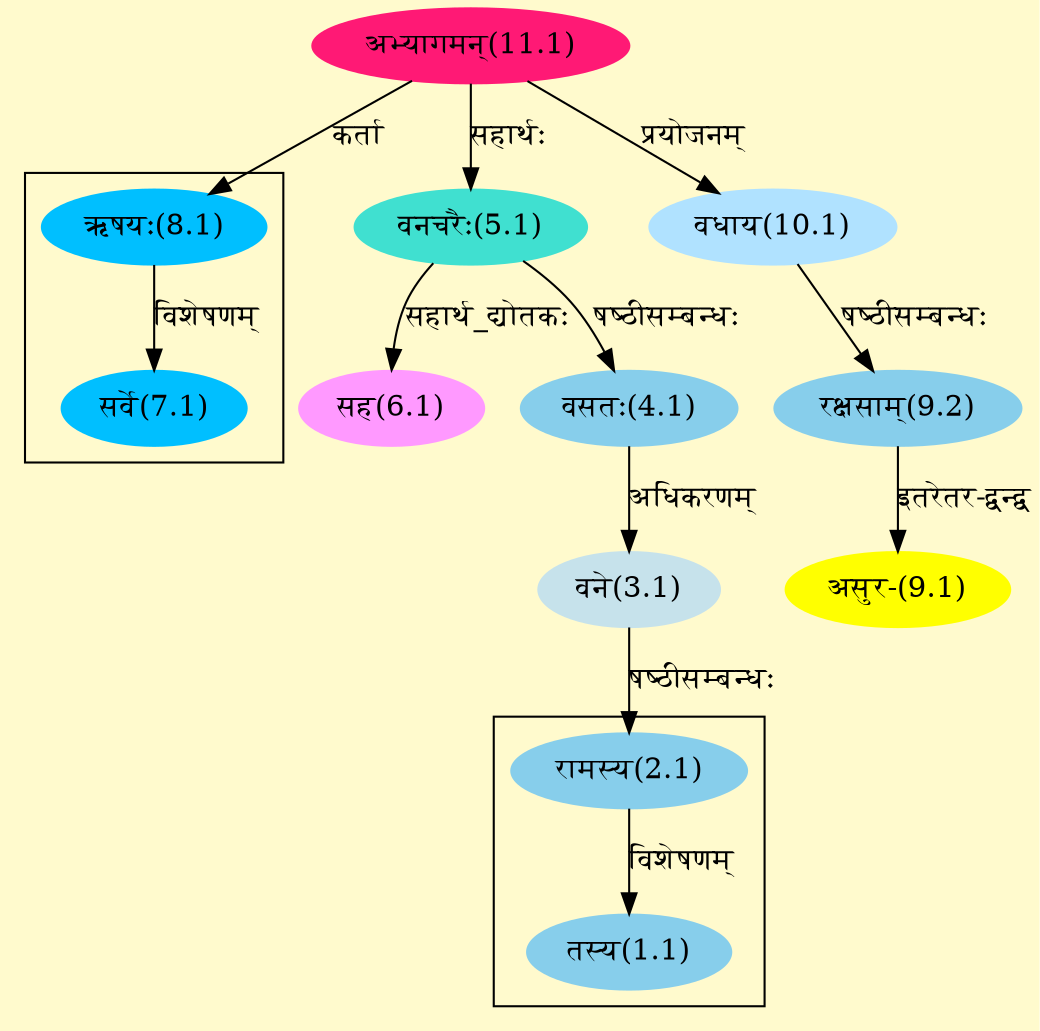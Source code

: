 digraph G{
rankdir=BT;
 compound=true;
 bgcolor="lemonchiffon1";

subgraph cluster_1{
Node1_1 [style=filled, color="#87CEEB" label = "तस्य(1.1)"]
Node2_1 [style=filled, color="#87CEEB" label = "रामस्य(2.1)"]

}

subgraph cluster_2{
Node7_1 [style=filled, color="#00BFFF" label = "सर्वे(7.1)"]
Node8_1 [style=filled, color="#00BFFF" label = "ऋषयः(8.1)"]

}
Node2_1 [style=filled, color="#87CEEB" label = "रामस्य(2.1)"]
Node3_1 [style=filled, color="#C6E2EB" label = "वने(3.1)"]
Node4_1 [style=filled, color="#87CEEB" label = "वसतः(4.1)"]
Node5_1 [style=filled, color="#40E0D0" label = "वनचरैः(5.1)"]
Node11_1 [style=filled, color="#FF1975" label = "अभ्यागमन्(11.1)"]
Node6_1 [style=filled, color="#FF99FF" label = "सह(6.1)"]
Node8_1 [style=filled, color="#00BFFF" label = "ऋषयः(8.1)"]
Node9_1 [style=filled, color="#FFFF00" label = "असुर-(9.1)"]
Node9_2 [style=filled, color="#87CEEB" label = "रक्षसाम्(9.2)"]
Node10_1 [style=filled, color="#B0E2FF" label = "वधाय(10.1)"]
/* Start of Relations section */

Node1_1 -> Node2_1 [  label="विशेषणम्"  dir="back" ]
Node2_1 -> Node3_1 [  label="षष्ठीसम्बन्धः"  dir="back" ]
Node3_1 -> Node4_1 [  label="अधिकरणम्"  dir="back" ]
Node4_1 -> Node5_1 [  label="षष्ठीसम्बन्धः"  dir="back" ]
Node5_1 -> Node11_1 [  label="सहार्थः"  dir="back" ]
Node6_1 -> Node5_1 [  label="सहार्थ_द्योतकः"  dir="back" ]
Node7_1 -> Node8_1 [  label="विशेषणम्"  dir="back" ]
Node8_1 -> Node11_1 [  label="कर्ता"  dir="back" ]
Node9_1 -> Node9_2 [  label="इतरेतर-द्वन्द्व"  dir="back" ]
Node9_2 -> Node10_1 [  label="षष्ठीसम्बन्धः"  dir="back" ]
Node10_1 -> Node11_1 [  label="प्रयोजनम्"  dir="back" ]
}
